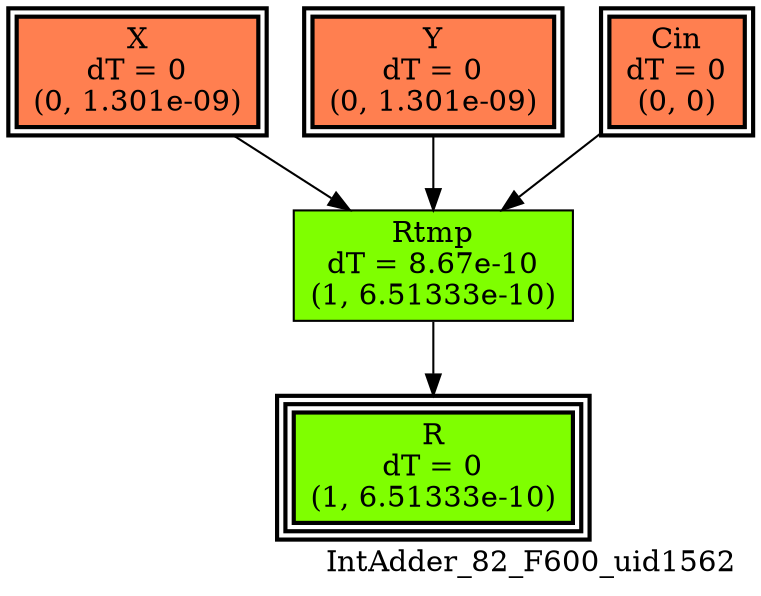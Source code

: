 digraph IntAdder_82_F600_uid1562
{
	//graph drawing options
	label=IntAdder_82_F600_uid1562;
	labelloc=bottom;
	labeljust=right;
	ratio=auto;
	nodesep=0.25;
	ranksep=0.5;

	//input/output signals of operator IntAdder_82_F600_uid1562
	X__IntAdder_82_F600_uid1562 [ label="X\ndT = 0\n(0, 1.301e-09)", shape=box, color=black, style="bold, filled", fillcolor=coral, peripheries=2 ];
	Y__IntAdder_82_F600_uid1562 [ label="Y\ndT = 0\n(0, 1.301e-09)", shape=box, color=black, style="bold, filled", fillcolor=coral, peripheries=2 ];
	Cin__IntAdder_82_F600_uid1562 [ label="Cin\ndT = 0\n(0, 0)", shape=box, color=black, style="bold, filled", fillcolor=coral, peripheries=2 ];
	R__IntAdder_82_F600_uid1562 [ label="R\ndT = 0\n(1, 6.51333e-10)", shape=box, color=black, style="bold, filled", fillcolor=chartreuse, peripheries=3 ];
	{rank=same X__IntAdder_82_F600_uid1562, Y__IntAdder_82_F600_uid1562, Cin__IntAdder_82_F600_uid1562};
	{rank=same R__IntAdder_82_F600_uid1562};
	//internal signals of operator IntAdder_82_F600_uid1562
	Rtmp__IntAdder_82_F600_uid1562 [ label="Rtmp\ndT = 8.67e-10\n(1, 6.51333e-10)", shape=box, color=black, style=filled, fillcolor=chartreuse, peripheries=1 ];

	//subcomponents of operator IntAdder_82_F600_uid1562

	//input and internal signal connections of operator IntAdder_82_F600_uid1562
	X__IntAdder_82_F600_uid1562 -> Rtmp__IntAdder_82_F600_uid1562 [ arrowhead=normal, arrowsize=1.0, arrowtail=normal, color=black, dir=forward  ];
	Y__IntAdder_82_F600_uid1562 -> Rtmp__IntAdder_82_F600_uid1562 [ arrowhead=normal, arrowsize=1.0, arrowtail=normal, color=black, dir=forward  ];
	Cin__IntAdder_82_F600_uid1562 -> Rtmp__IntAdder_82_F600_uid1562 [ arrowhead=normal, arrowsize=1.0, arrowtail=normal, color=black, dir=forward  ];
	Rtmp__IntAdder_82_F600_uid1562 -> R__IntAdder_82_F600_uid1562 [ arrowhead=normal, arrowsize=1.0, arrowtail=normal, color=black, dir=forward  ];
}

